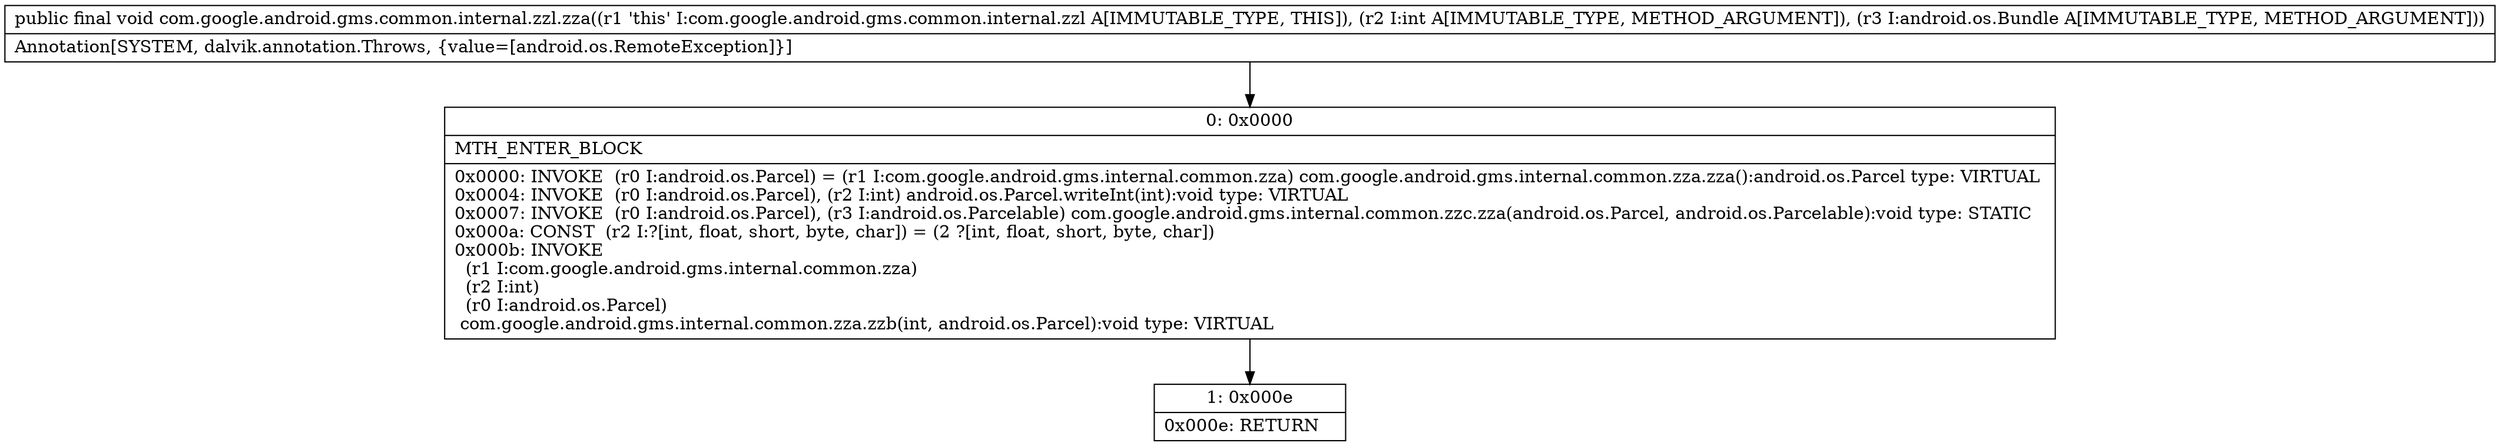digraph "CFG forcom.google.android.gms.common.internal.zzl.zza(ILandroid\/os\/Bundle;)V" {
Node_0 [shape=record,label="{0\:\ 0x0000|MTH_ENTER_BLOCK\l|0x0000: INVOKE  (r0 I:android.os.Parcel) = (r1 I:com.google.android.gms.internal.common.zza) com.google.android.gms.internal.common.zza.zza():android.os.Parcel type: VIRTUAL \l0x0004: INVOKE  (r0 I:android.os.Parcel), (r2 I:int) android.os.Parcel.writeInt(int):void type: VIRTUAL \l0x0007: INVOKE  (r0 I:android.os.Parcel), (r3 I:android.os.Parcelable) com.google.android.gms.internal.common.zzc.zza(android.os.Parcel, android.os.Parcelable):void type: STATIC \l0x000a: CONST  (r2 I:?[int, float, short, byte, char]) = (2 ?[int, float, short, byte, char]) \l0x000b: INVOKE  \l  (r1 I:com.google.android.gms.internal.common.zza)\l  (r2 I:int)\l  (r0 I:android.os.Parcel)\l com.google.android.gms.internal.common.zza.zzb(int, android.os.Parcel):void type: VIRTUAL \l}"];
Node_1 [shape=record,label="{1\:\ 0x000e|0x000e: RETURN   \l}"];
MethodNode[shape=record,label="{public final void com.google.android.gms.common.internal.zzl.zza((r1 'this' I:com.google.android.gms.common.internal.zzl A[IMMUTABLE_TYPE, THIS]), (r2 I:int A[IMMUTABLE_TYPE, METHOD_ARGUMENT]), (r3 I:android.os.Bundle A[IMMUTABLE_TYPE, METHOD_ARGUMENT]))  | Annotation[SYSTEM, dalvik.annotation.Throws, \{value=[android.os.RemoteException]\}]\l}"];
MethodNode -> Node_0;
Node_0 -> Node_1;
}


